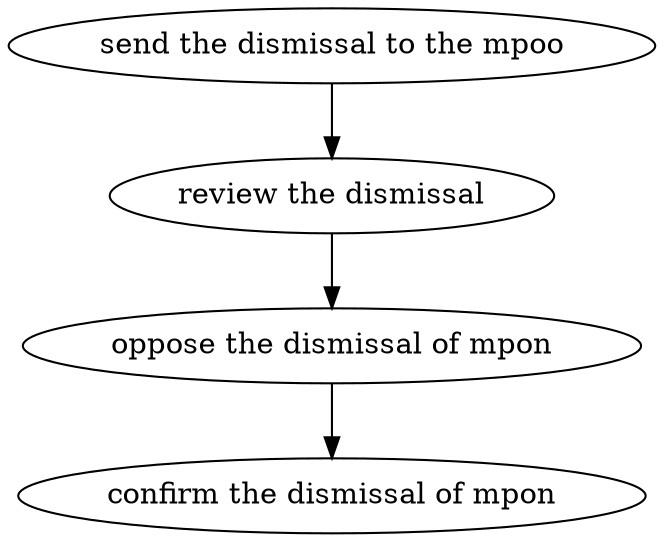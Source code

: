 strict digraph "doc-10.1" {
	graph [name="doc-10.1"];
	"send the dismissal to the mpoo"	[attrs="{'type': 'Activity', 'label': 'send the dismissal to the mpoo'}"];
	"review the dismissal"	[attrs="{'type': 'Activity', 'label': 'review the dismissal'}"];
	"send the dismissal to the mpoo" -> "review the dismissal"	[attrs="{'type': 'flow', 'label': 'flow'}"];
	"oppose the dismissal of mpon"	[attrs="{'type': 'Activity', 'label': 'oppose the dismissal of mpon'}"];
	"review the dismissal" -> "oppose the dismissal of mpon"	[attrs="{'type': 'flow', 'label': 'flow'}"];
	"confirm the dismissal of mpon"	[attrs="{'type': 'Activity', 'label': 'confirm the dismissal of mpon'}"];
	"oppose the dismissal of mpon" -> "confirm the dismissal of mpon"	[attrs="{'type': 'flow', 'label': 'flow'}"];
}
